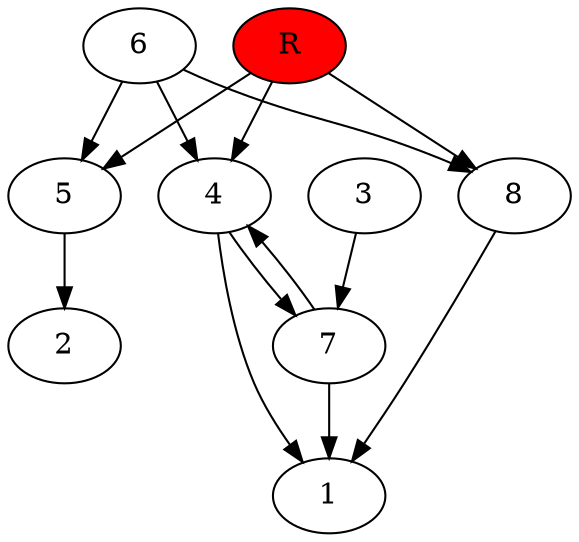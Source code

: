 digraph prb21768 {
	1
	2
	3
	4
	5
	6
	7
	8
	R [fillcolor="#ff0000" style=filled]
	3 -> 7
	4 -> 1
	4 -> 7
	5 -> 2
	6 -> 4
	6 -> 5
	6 -> 8
	7 -> 1
	7 -> 4
	8 -> 1
	R -> 4
	R -> 5
	R -> 8
}
